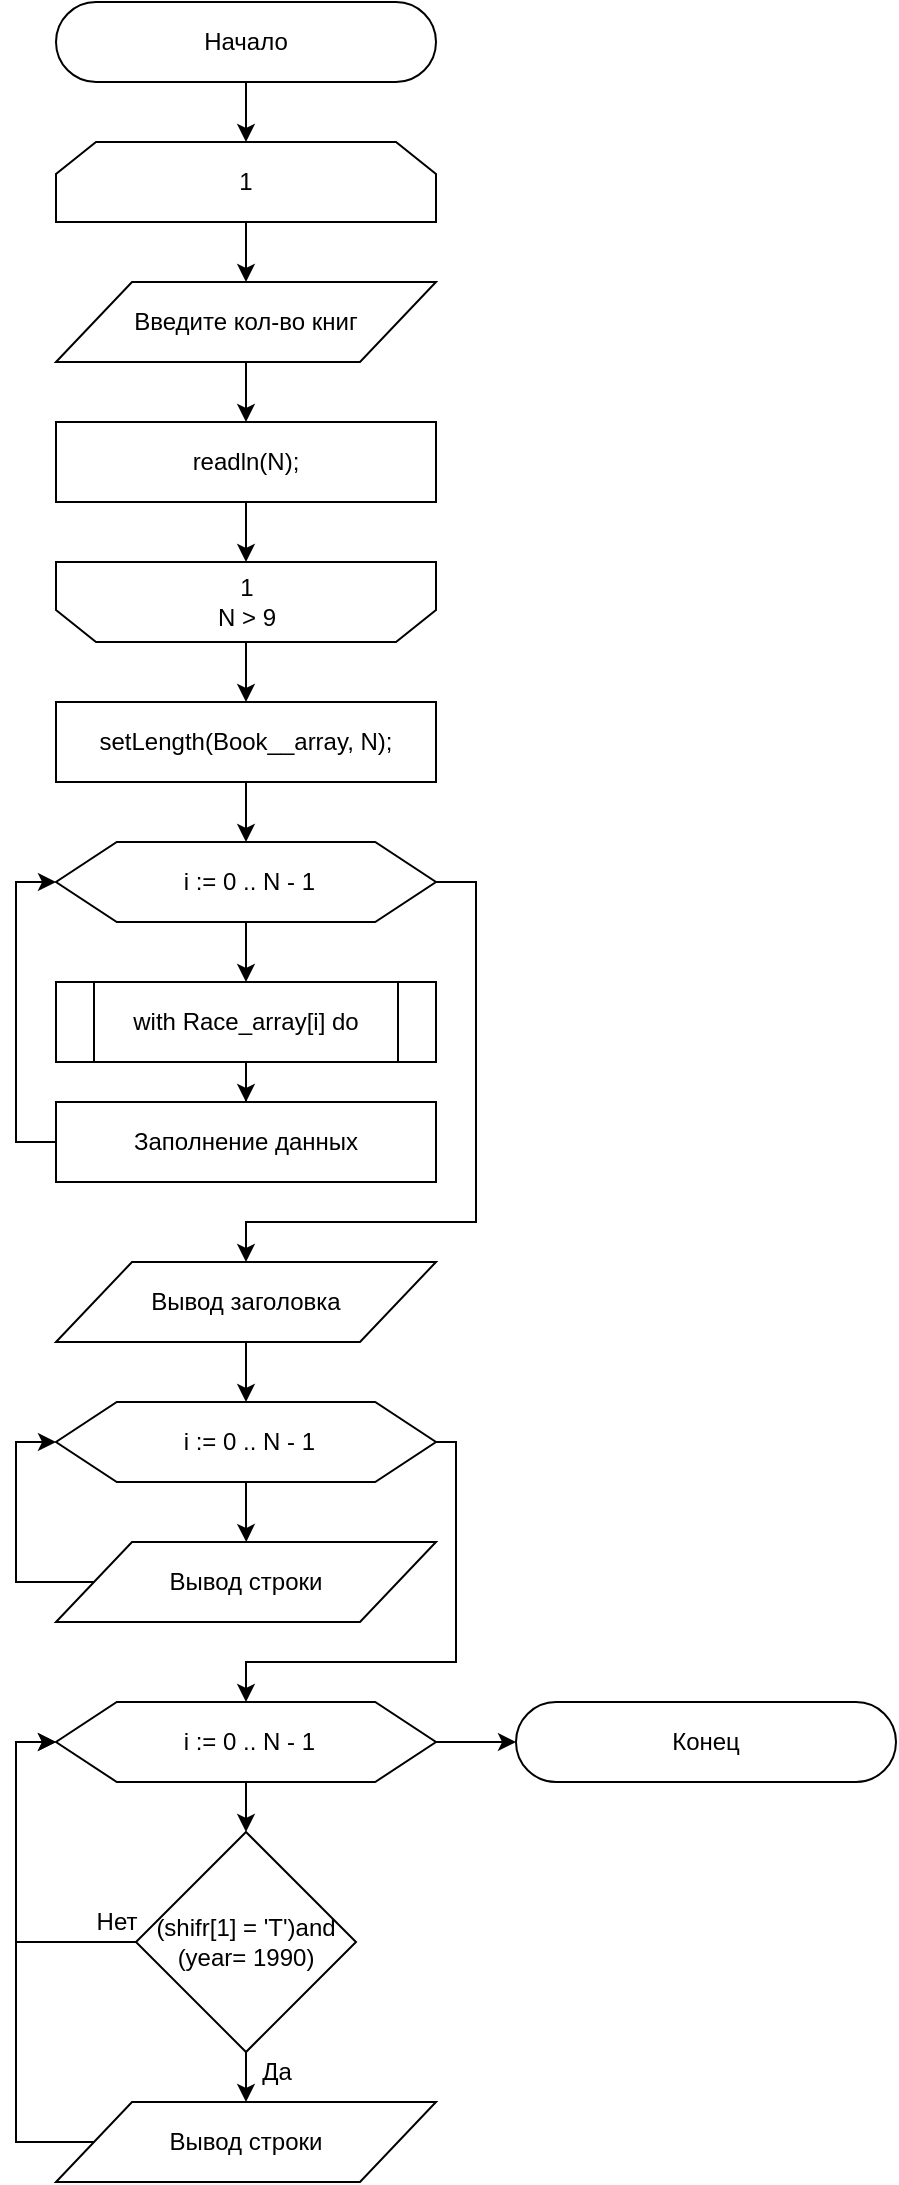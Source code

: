 <mxfile version="12.4.0" type="device" pages="1"><diagram id="z3ByRyZsBJcVssOvCZ4g" name="a"><mxGraphModel dx="782" dy="667" grid="1" gridSize="10" guides="1" tooltips="1" connect="1" arrows="1" fold="1" page="1" pageScale="1" pageWidth="826" pageHeight="1169" math="0" shadow="0"><root><mxCell id="0"/><mxCell id="1" parent="0"/><mxCell id="OxE8Bw-HLpp6GR5Zdoaw-5" style="edgeStyle=orthogonalEdgeStyle;rounded=0;orthogonalLoop=1;jettySize=auto;html=1;" parent="1" source="OxE8Bw-HLpp6GR5Zdoaw-2" target="OxE8Bw-HLpp6GR5Zdoaw-4" edge="1"><mxGeometry relative="1" as="geometry"/></mxCell><mxCell id="OxE8Bw-HLpp6GR5Zdoaw-2" value="Начало" style="rounded=1;whiteSpace=wrap;html=1;arcSize=50;" parent="1" vertex="1"><mxGeometry x="310" y="30" width="190" height="40" as="geometry"/></mxCell><mxCell id="OxE8Bw-HLpp6GR5Zdoaw-8" style="edgeStyle=orthogonalEdgeStyle;rounded=0;orthogonalLoop=1;jettySize=auto;html=1;entryX=0.5;entryY=0;entryDx=0;entryDy=0;" parent="1" source="OxE8Bw-HLpp6GR5Zdoaw-3" target="OxE8Bw-HLpp6GR5Zdoaw-7" edge="1"><mxGeometry relative="1" as="geometry"/></mxCell><mxCell id="OxE8Bw-HLpp6GR5Zdoaw-3" value="Введите кол-во книг" style="shape=parallelogram;perimeter=parallelogramPerimeter;whiteSpace=wrap;html=1;" parent="1" vertex="1"><mxGeometry x="310" y="170" width="190" height="40" as="geometry"/></mxCell><mxCell id="OxE8Bw-HLpp6GR5Zdoaw-6" style="edgeStyle=orthogonalEdgeStyle;rounded=0;orthogonalLoop=1;jettySize=auto;html=1;" parent="1" source="OxE8Bw-HLpp6GR5Zdoaw-4" target="OxE8Bw-HLpp6GR5Zdoaw-3" edge="1"><mxGeometry relative="1" as="geometry"/></mxCell><mxCell id="OxE8Bw-HLpp6GR5Zdoaw-4" value="1" style="shape=loopLimit;whiteSpace=wrap;html=1;" parent="1" vertex="1"><mxGeometry x="310" y="100" width="190" height="40" as="geometry"/></mxCell><mxCell id="OxE8Bw-HLpp6GR5Zdoaw-10" style="edgeStyle=orthogonalEdgeStyle;rounded=0;orthogonalLoop=1;jettySize=auto;html=1;entryX=0.5;entryY=1;entryDx=0;entryDy=0;" parent="1" source="OxE8Bw-HLpp6GR5Zdoaw-7" target="OxE8Bw-HLpp6GR5Zdoaw-9" edge="1"><mxGeometry relative="1" as="geometry"/></mxCell><mxCell id="OxE8Bw-HLpp6GR5Zdoaw-7" value="readln(N);" style="rounded=0;whiteSpace=wrap;html=1;" parent="1" vertex="1"><mxGeometry x="310" y="240" width="190" height="40" as="geometry"/></mxCell><mxCell id="OxE8Bw-HLpp6GR5Zdoaw-16" style="edgeStyle=orthogonalEdgeStyle;rounded=0;orthogonalLoop=1;jettySize=auto;html=1;" parent="1" source="OxE8Bw-HLpp6GR5Zdoaw-9" target="OxE8Bw-HLpp6GR5Zdoaw-12" edge="1"><mxGeometry relative="1" as="geometry"/></mxCell><mxCell id="OxE8Bw-HLpp6GR5Zdoaw-9" value="" style="shape=loopLimit;whiteSpace=wrap;html=1;rotation=-180;" parent="1" vertex="1"><mxGeometry x="310" y="310" width="190" height="40" as="geometry"/></mxCell><mxCell id="OxE8Bw-HLpp6GR5Zdoaw-11" value="1&lt;br&gt;N &amp;gt; 9" style="text;html=1;align=center;verticalAlign=middle;resizable=0;points=[];;autosize=1;" parent="1" vertex="1"><mxGeometry x="385" y="315" width="40" height="30" as="geometry"/></mxCell><mxCell id="OxE8Bw-HLpp6GR5Zdoaw-17" style="edgeStyle=orthogonalEdgeStyle;rounded=0;orthogonalLoop=1;jettySize=auto;html=1;" parent="1" source="OxE8Bw-HLpp6GR5Zdoaw-12" target="OxE8Bw-HLpp6GR5Zdoaw-13" edge="1"><mxGeometry relative="1" as="geometry"/></mxCell><mxCell id="OxE8Bw-HLpp6GR5Zdoaw-12" value="setLength(Book__array, N);" style="rounded=0;whiteSpace=wrap;html=1;" parent="1" vertex="1"><mxGeometry x="310" y="380" width="190" height="40" as="geometry"/></mxCell><mxCell id="OxE8Bw-HLpp6GR5Zdoaw-18" style="edgeStyle=orthogonalEdgeStyle;rounded=0;orthogonalLoop=1;jettySize=auto;html=1;" parent="1" source="OxE8Bw-HLpp6GR5Zdoaw-13" target="OxE8Bw-HLpp6GR5Zdoaw-14" edge="1"><mxGeometry relative="1" as="geometry"/></mxCell><mxCell id="OxE8Bw-HLpp6GR5Zdoaw-22" style="edgeStyle=orthogonalEdgeStyle;rounded=0;orthogonalLoop=1;jettySize=auto;html=1;entryX=0.5;entryY=0;entryDx=0;entryDy=0;" parent="1" source="OxE8Bw-HLpp6GR5Zdoaw-13" target="OxE8Bw-HLpp6GR5Zdoaw-19" edge="1"><mxGeometry relative="1" as="geometry"><Array as="points"><mxPoint x="520" y="470"/><mxPoint x="520" y="640"/><mxPoint x="405" y="640"/></Array></mxGeometry></mxCell><mxCell id="OxE8Bw-HLpp6GR5Zdoaw-13" value="&amp;nbsp;i := 0 .. N - 1" style="shape=hexagon;perimeter=hexagonPerimeter2;whiteSpace=wrap;html=1;size=0.16;" parent="1" vertex="1"><mxGeometry x="310" y="450" width="190" height="40" as="geometry"/></mxCell><mxCell id="OxE8Bw-HLpp6GR5Zdoaw-20" style="edgeStyle=orthogonalEdgeStyle;rounded=0;orthogonalLoop=1;jettySize=auto;html=1;" parent="1" source="OxE8Bw-HLpp6GR5Zdoaw-14" target="OxE8Bw-HLpp6GR5Zdoaw-15" edge="1"><mxGeometry relative="1" as="geometry"/></mxCell><mxCell id="OxE8Bw-HLpp6GR5Zdoaw-14" value="with Race_array[i] do" style="shape=process;whiteSpace=wrap;html=1;backgroundOutline=1;" parent="1" vertex="1"><mxGeometry x="310" y="520" width="190" height="40" as="geometry"/></mxCell><mxCell id="OxE8Bw-HLpp6GR5Zdoaw-21" style="edgeStyle=orthogonalEdgeStyle;rounded=0;orthogonalLoop=1;jettySize=auto;html=1;entryX=0;entryY=0.5;entryDx=0;entryDy=0;" parent="1" source="OxE8Bw-HLpp6GR5Zdoaw-15" target="OxE8Bw-HLpp6GR5Zdoaw-13" edge="1"><mxGeometry relative="1" as="geometry"><Array as="points"><mxPoint x="290" y="600"/><mxPoint x="290" y="470"/></Array></mxGeometry></mxCell><mxCell id="OxE8Bw-HLpp6GR5Zdoaw-15" value="Заполнение данных" style="rounded=0;whiteSpace=wrap;html=1;" parent="1" vertex="1"><mxGeometry x="310" y="580" width="190" height="40" as="geometry"/></mxCell><mxCell id="OxE8Bw-HLpp6GR5Zdoaw-35" style="edgeStyle=orthogonalEdgeStyle;rounded=0;orthogonalLoop=1;jettySize=auto;html=1;entryX=0.5;entryY=0;entryDx=0;entryDy=0;" parent="1" source="OxE8Bw-HLpp6GR5Zdoaw-19" target="OxE8Bw-HLpp6GR5Zdoaw-30" edge="1"><mxGeometry relative="1" as="geometry"/></mxCell><mxCell id="OxE8Bw-HLpp6GR5Zdoaw-19" value="Вывод заголовка" style="shape=parallelogram;perimeter=parallelogramPerimeter;whiteSpace=wrap;html=1;" parent="1" vertex="1"><mxGeometry x="310" y="660" width="190" height="40" as="geometry"/></mxCell><mxCell id="OxE8Bw-HLpp6GR5Zdoaw-29" style="edgeStyle=orthogonalEdgeStyle;rounded=0;orthogonalLoop=1;jettySize=auto;html=1;" parent="1" source="OxE8Bw-HLpp6GR5Zdoaw-30" edge="1"><mxGeometry relative="1" as="geometry"><mxPoint x="405.138" y="800" as="targetPoint"/></mxGeometry></mxCell><mxCell id="OxE8Bw-HLpp6GR5Zdoaw-42" style="edgeStyle=orthogonalEdgeStyle;rounded=0;orthogonalLoop=1;jettySize=auto;html=1;entryX=0.5;entryY=0;entryDx=0;entryDy=0;" parent="1" source="OxE8Bw-HLpp6GR5Zdoaw-30" target="OxE8Bw-HLpp6GR5Zdoaw-39" edge="1"><mxGeometry relative="1" as="geometry"><Array as="points"><mxPoint x="510" y="750"/><mxPoint x="510" y="860"/><mxPoint x="405" y="860"/></Array></mxGeometry></mxCell><mxCell id="OxE8Bw-HLpp6GR5Zdoaw-30" value="&amp;nbsp;i := 0 .. N - 1" style="shape=hexagon;perimeter=hexagonPerimeter2;whiteSpace=wrap;html=1;size=0.16;" parent="1" vertex="1"><mxGeometry x="310" y="730" width="190" height="40" as="geometry"/></mxCell><mxCell id="OxE8Bw-HLpp6GR5Zdoaw-37" style="edgeStyle=orthogonalEdgeStyle;rounded=0;orthogonalLoop=1;jettySize=auto;html=1;entryX=0;entryY=0.5;entryDx=0;entryDy=0;" parent="1" source="OxE8Bw-HLpp6GR5Zdoaw-36" target="OxE8Bw-HLpp6GR5Zdoaw-30" edge="1"><mxGeometry relative="1" as="geometry"><Array as="points"><mxPoint x="290" y="820"/><mxPoint x="290" y="750"/></Array></mxGeometry></mxCell><mxCell id="OxE8Bw-HLpp6GR5Zdoaw-36" value="Вывод строки" style="shape=parallelogram;perimeter=parallelogramPerimeter;whiteSpace=wrap;html=1;" parent="1" vertex="1"><mxGeometry x="310" y="800" width="190" height="40" as="geometry"/></mxCell><mxCell id="OxE8Bw-HLpp6GR5Zdoaw-38" style="edgeStyle=orthogonalEdgeStyle;rounded=0;orthogonalLoop=1;jettySize=auto;html=1;entryX=0.5;entryY=0;entryDx=0;entryDy=0;" parent="1" source="OxE8Bw-HLpp6GR5Zdoaw-39" edge="1" target="OxE8Bw-HLpp6GR5Zdoaw-43"><mxGeometry relative="1" as="geometry"><mxPoint x="405.138" y="950" as="targetPoint"/></mxGeometry></mxCell><mxCell id="OxE8Bw-HLpp6GR5Zdoaw-52" style="edgeStyle=orthogonalEdgeStyle;rounded=0;orthogonalLoop=1;jettySize=auto;html=1;entryX=0;entryY=0.5;entryDx=0;entryDy=0;" parent="1" source="OxE8Bw-HLpp6GR5Zdoaw-39" target="OxE8Bw-HLpp6GR5Zdoaw-51" edge="1"><mxGeometry relative="1" as="geometry"/></mxCell><mxCell id="OxE8Bw-HLpp6GR5Zdoaw-39" value="&amp;nbsp;i := 0 .. N - 1" style="shape=hexagon;perimeter=hexagonPerimeter2;whiteSpace=wrap;html=1;size=0.16;" parent="1" vertex="1"><mxGeometry x="310" y="880" width="190" height="40" as="geometry"/></mxCell><mxCell id="OxE8Bw-HLpp6GR5Zdoaw-40" style="edgeStyle=orthogonalEdgeStyle;rounded=0;orthogonalLoop=1;jettySize=auto;html=1;entryX=0;entryY=0.5;entryDx=0;entryDy=0;" parent="1" source="OxE8Bw-HLpp6GR5Zdoaw-41" target="OxE8Bw-HLpp6GR5Zdoaw-39" edge="1"><mxGeometry relative="1" as="geometry"><Array as="points"><mxPoint x="290" y="1100"/><mxPoint x="290" y="900"/></Array></mxGeometry></mxCell><mxCell id="OxE8Bw-HLpp6GR5Zdoaw-41" value="Вывод строки" style="shape=parallelogram;perimeter=parallelogramPerimeter;whiteSpace=wrap;html=1;" parent="1" vertex="1"><mxGeometry x="310" y="1080" width="190" height="40" as="geometry"/></mxCell><mxCell id="OxE8Bw-HLpp6GR5Zdoaw-47" style="edgeStyle=orthogonalEdgeStyle;rounded=0;orthogonalLoop=1;jettySize=auto;html=1;" parent="1" source="OxE8Bw-HLpp6GR5Zdoaw-43" target="OxE8Bw-HLpp6GR5Zdoaw-41" edge="1"><mxGeometry relative="1" as="geometry"/></mxCell><mxCell id="OxE8Bw-HLpp6GR5Zdoaw-48" style="edgeStyle=orthogonalEdgeStyle;rounded=0;orthogonalLoop=1;jettySize=auto;html=1;entryX=0;entryY=0.5;entryDx=0;entryDy=0;exitX=0;exitY=0.5;exitDx=0;exitDy=0;" parent="1" source="OxE8Bw-HLpp6GR5Zdoaw-43" target="OxE8Bw-HLpp6GR5Zdoaw-39" edge="1"><mxGeometry relative="1" as="geometry"><Array as="points"><mxPoint x="290" y="1000"/><mxPoint x="290" y="900"/></Array></mxGeometry></mxCell><mxCell id="OxE8Bw-HLpp6GR5Zdoaw-43" value="(shifr[1] = 'Т')and (year= 1990)" style="rhombus;whiteSpace=wrap;html=1;" parent="1" vertex="1"><mxGeometry x="350" y="945" width="110" height="110" as="geometry"/></mxCell><mxCell id="OxE8Bw-HLpp6GR5Zdoaw-49" value="Нет" style="text;html=1;align=center;verticalAlign=middle;resizable=0;points=[];;autosize=1;" parent="1" vertex="1"><mxGeometry x="320" y="980" width="40" height="20" as="geometry"/></mxCell><mxCell id="OxE8Bw-HLpp6GR5Zdoaw-50" value="Да" style="text;html=1;align=center;verticalAlign=middle;resizable=0;points=[];;autosize=1;" parent="1" vertex="1"><mxGeometry x="405" y="1055" width="30" height="20" as="geometry"/></mxCell><mxCell id="OxE8Bw-HLpp6GR5Zdoaw-51" value="Конец" style="rounded=1;whiteSpace=wrap;html=1;arcSize=50;" parent="1" vertex="1"><mxGeometry x="540" y="880" width="190" height="40" as="geometry"/></mxCell></root></mxGraphModel></diagram></mxfile>